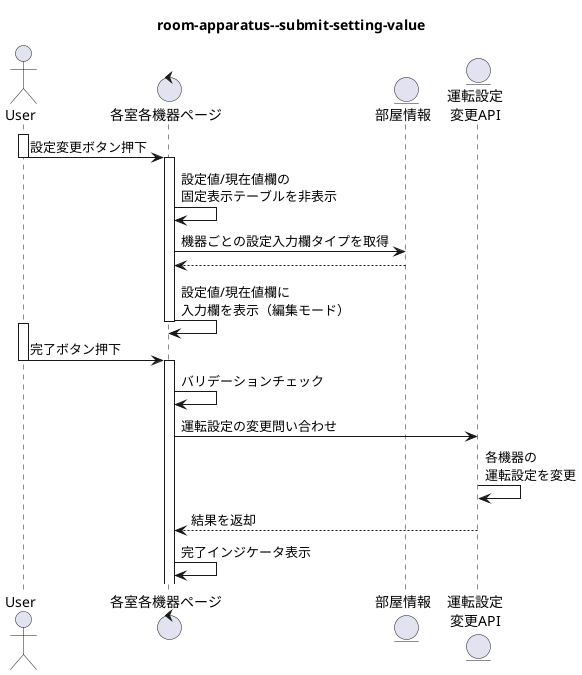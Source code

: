 @startuml room-apparatus--submit-setting-value
title room-apparatus--submit-setting-value
actor User
control 各室各機器ページ as ra
entity "部屋情報" as rinfo
entity "運転設定\n変更API" as cond

activate User
User -> ra:設定変更ボタン押下
deactivate User
activate ra
ra -> ra:設定値/現在値欄の\n固定表示テーブルを非表示
ra -> rinfo:機器ごとの設定入力欄タイプを取得
rinfo --> ra
ra -> ra:設定値/現在値欄に\n入力欄を表示（編集モード）
deactivate ra
activate User
User -> ra:完了ボタン押下
deactivate User
activate ra
ra -> ra:バリデーションチェック
ra -> cond:運転設定の変更問い合わせ
cond -> cond:各機器の\n運転設定を変更
cond --> ra:結果を返却
ra -> ra:完了インジケータ表示

@enduml